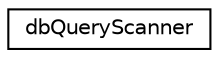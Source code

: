 digraph "Graphical Class Hierarchy"
{
 // INTERACTIVE_SVG=YES
 // LATEX_PDF_SIZE
  edge [fontname="Helvetica",fontsize="10",labelfontname="Helvetica",labelfontsize="10"];
  node [fontname="Helvetica",fontsize="10",shape=record];
  rankdir="LR";
  Node0 [label="dbQueryScanner",height=0.2,width=0.4,color="black", fillcolor="white", style="filled",URL="$classdbQueryScanner.html",tooltip=" "];
}
